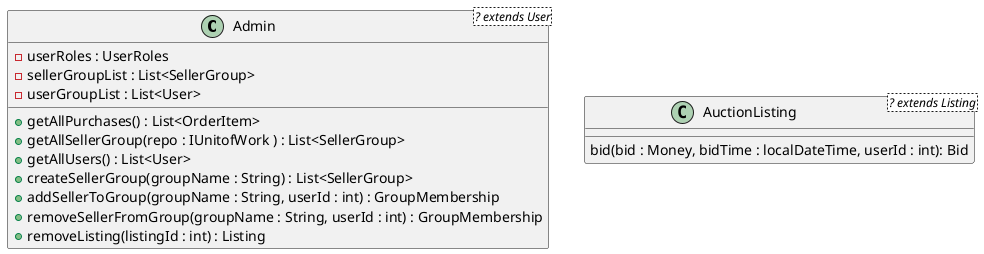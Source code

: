 @startuml

'Admin class
class Admin<? extends User> {
    - userRoles : UserRoles
    - sellerGroupList : List<SellerGroup>
    - userGroupList : List<User>
    {method} + getAllPurchases() : List<OrderItem>
    {method} + getAllSellerGroup(repo : IUnitofWork ) : List<SellerGroup>
    {method} + getAllUsers() : List<User>
    {method} + createSellerGroup(groupName : String) : List<SellerGroup>
    {method} + addSellerToGroup(groupName : String, userId : int) : GroupMembership
    {method} + removeSellerFromGroup(groupName : String, userId : int) : GroupMembership
    {method} + removeListing(listingId : int) : Listing
}
'AuctionListing class
class AuctionListing<? extends Listing> {
    {method} bid(bid : Money, bidTime : localDateTime, userId : int): Bid
}
'Bid Class
'Customer Class
'Filter Class
'FixedPriceListing Class
'
@enduml